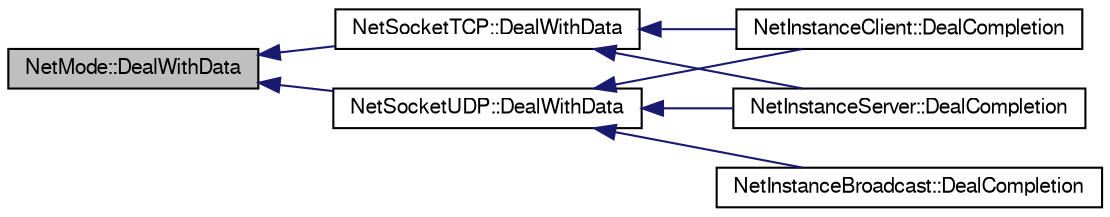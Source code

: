 digraph G
{
  edge [fontname="FreeSans",fontsize="10",labelfontname="FreeSans",labelfontsize="10"];
  node [fontname="FreeSans",fontsize="10",shape=record];
  rankdir=LR;
  Node1 [label="NetMode::DealWithData",height=0.2,width=0.4,color="black", fillcolor="grey75", style="filled" fontcolor="black"];
  Node1 -> Node2 [dir=back,color="midnightblue",fontsize="10",style="solid",fontname="FreeSans"];
  Node2 [label="NetSocketUDP::DealWithData",height=0.2,width=0.4,color="black", fillcolor="white", style="filled",URL="$class_net_socket_u_d_p.html#a5d030dfcc5382f9f5050b600851e8b92"];
  Node2 -> Node3 [dir=back,color="midnightblue",fontsize="10",style="solid",fontname="FreeSans"];
  Node3 [label="NetInstanceServer::DealCompletion",height=0.2,width=0.4,color="black", fillcolor="white", style="filled",URL="$class_net_instance_server.html#ab4c3cb083bd951db393538c811d6e4bd"];
  Node2 -> Node4 [dir=back,color="midnightblue",fontsize="10",style="solid",fontname="FreeSans"];
  Node4 [label="NetInstanceClient::DealCompletion",height=0.2,width=0.4,color="black", fillcolor="white", style="filled",URL="$class_net_instance_client.html#afd6827251b3afd659dd2a1e605dd4f5d"];
  Node2 -> Node5 [dir=back,color="midnightblue",fontsize="10",style="solid",fontname="FreeSans"];
  Node5 [label="NetInstanceBroadcast::DealCompletion",height=0.2,width=0.4,color="black", fillcolor="white", style="filled",URL="$class_net_instance_broadcast.html#a27bf7fcef7ab255f6ba0ba5b0e680a3b"];
  Node1 -> Node6 [dir=back,color="midnightblue",fontsize="10",style="solid",fontname="FreeSans"];
  Node6 [label="NetSocketTCP::DealWithData",height=0.2,width=0.4,color="black", fillcolor="white", style="filled",URL="$class_net_socket_t_c_p.html#a8158a700ab49839399460f11d899773c"];
  Node6 -> Node3 [dir=back,color="midnightblue",fontsize="10",style="solid",fontname="FreeSans"];
  Node6 -> Node4 [dir=back,color="midnightblue",fontsize="10",style="solid",fontname="FreeSans"];
}
